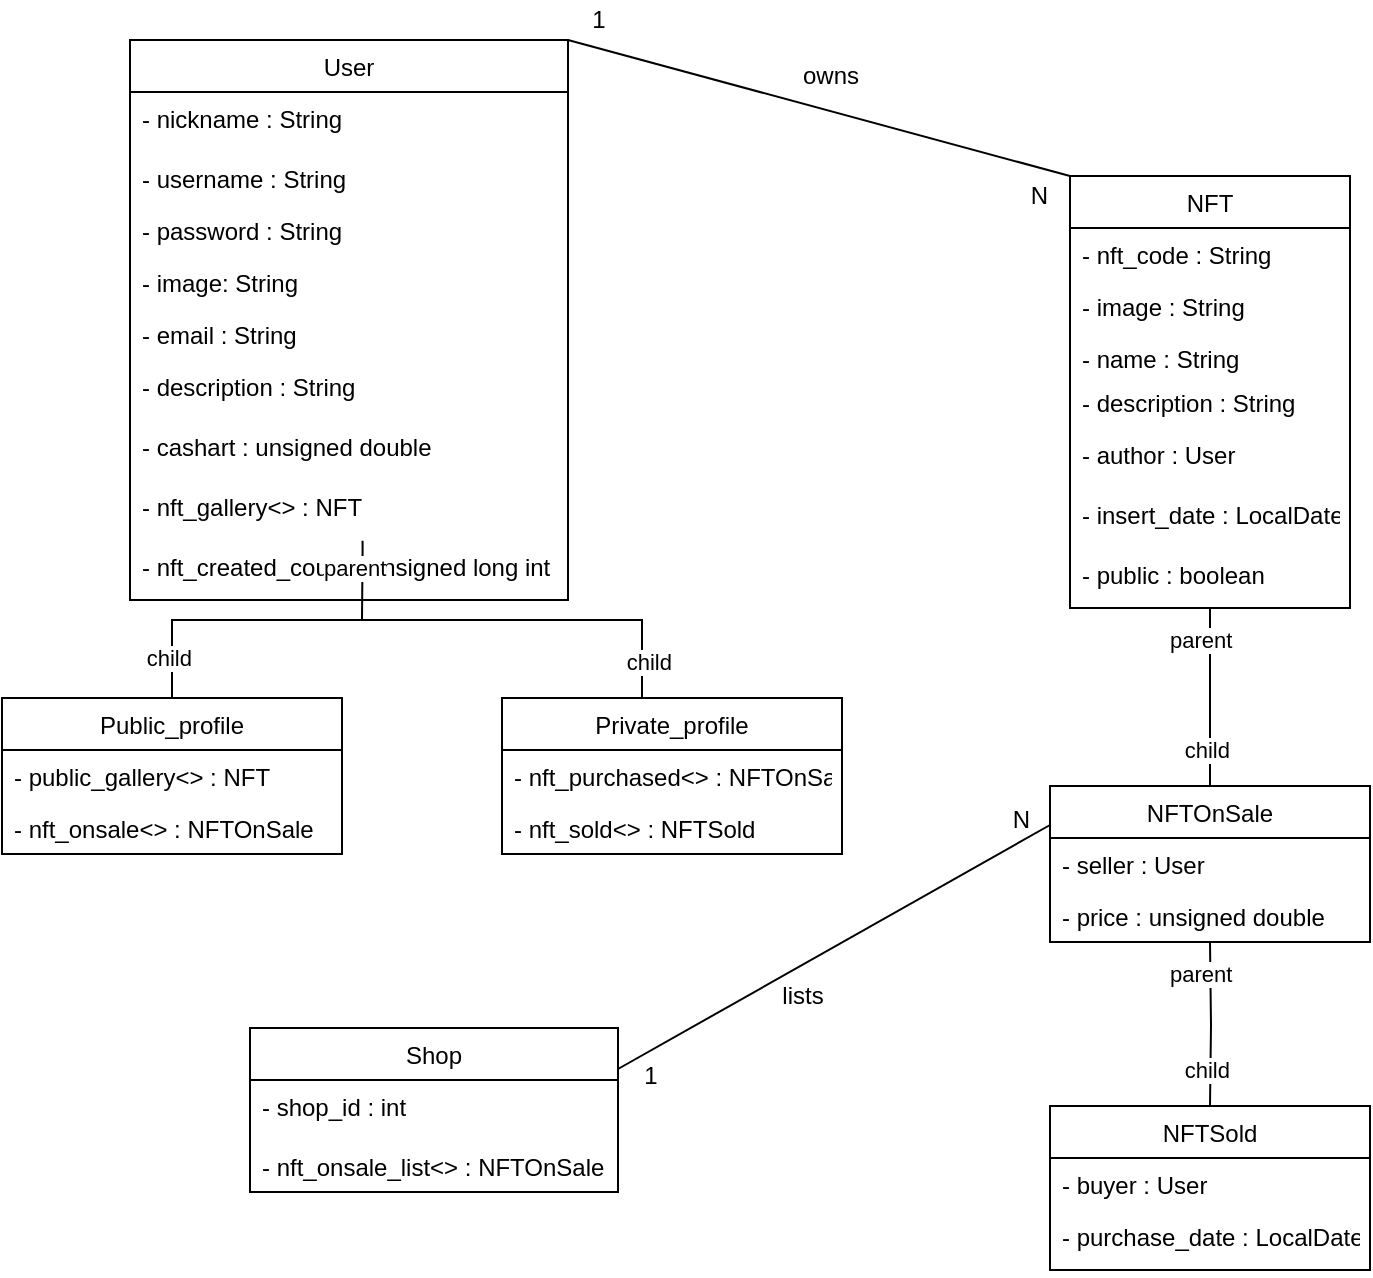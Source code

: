 <mxfile version="17.4.6" type="github"><diagram id="K9mG_RED5zR1RW_hAbLD" name="Page-1"><mxGraphModel dx="989" dy="548" grid="1" gridSize="10" guides="1" tooltips="1" connect="1" arrows="1" fold="1" page="1" pageScale="1" pageWidth="827" pageHeight="1169" math="0" shadow="0"><root><mxCell id="0"/><mxCell id="1" parent="0"/><mxCell id="_QlOosYH2mttHdngYGc2-9" value="User" style="swimlane;fontStyle=0;childLayout=stackLayout;horizontal=1;startSize=26;fillColor=none;horizontalStack=0;resizeParent=1;resizeParentMax=0;resizeLast=0;collapsible=1;marginBottom=0;" vertex="1" parent="1"><mxGeometry x="170" y="132" width="219" height="280" as="geometry"/></mxCell><mxCell id="_QlOosYH2mttHdngYGc2-36" value="- nickname : String" style="text;strokeColor=none;fillColor=none;spacingLeft=4;spacingRight=4;overflow=hidden;rotatable=0;points=[[0,0.5],[1,0.5]];portConstraint=eastwest;fontSize=12;" vertex="1" parent="_QlOosYH2mttHdngYGc2-9"><mxGeometry y="26" width="219" height="30" as="geometry"/></mxCell><mxCell id="_QlOosYH2mttHdngYGc2-10" value="- username : String" style="text;strokeColor=none;fillColor=none;align=left;verticalAlign=top;spacingLeft=4;spacingRight=4;overflow=hidden;rotatable=0;points=[[0,0.5],[1,0.5]];portConstraint=eastwest;" vertex="1" parent="_QlOosYH2mttHdngYGc2-9"><mxGeometry y="56" width="219" height="26" as="geometry"/></mxCell><mxCell id="_QlOosYH2mttHdngYGc2-11" value="- password : String" style="text;strokeColor=none;fillColor=none;align=left;verticalAlign=top;spacingLeft=4;spacingRight=4;overflow=hidden;rotatable=0;points=[[0,0.5],[1,0.5]];portConstraint=eastwest;" vertex="1" parent="_QlOosYH2mttHdngYGc2-9"><mxGeometry y="82" width="219" height="26" as="geometry"/></mxCell><mxCell id="_QlOosYH2mttHdngYGc2-12" value="- image: String" style="text;strokeColor=none;fillColor=none;align=left;verticalAlign=top;spacingLeft=4;spacingRight=4;overflow=hidden;rotatable=0;points=[[0,0.5],[1,0.5]];portConstraint=eastwest;" vertex="1" parent="_QlOosYH2mttHdngYGc2-9"><mxGeometry y="108" width="219" height="26" as="geometry"/></mxCell><mxCell id="_QlOosYH2mttHdngYGc2-35" value="- email : String" style="text;strokeColor=none;fillColor=none;spacingLeft=4;spacingRight=4;overflow=hidden;rotatable=0;points=[[0,0.5],[1,0.5]];portConstraint=eastwest;fontSize=12;" vertex="1" parent="_QlOosYH2mttHdngYGc2-9"><mxGeometry y="134" width="219" height="26" as="geometry"/></mxCell><mxCell id="_QlOosYH2mttHdngYGc2-37" value="- description : String" style="text;strokeColor=none;fillColor=none;spacingLeft=4;spacingRight=4;overflow=hidden;rotatable=0;points=[[0,0.5],[1,0.5]];portConstraint=eastwest;fontSize=12;" vertex="1" parent="_QlOosYH2mttHdngYGc2-9"><mxGeometry y="160" width="219" height="30" as="geometry"/></mxCell><mxCell id="_QlOosYH2mttHdngYGc2-100" value="- cashart : unsigned double" style="text;strokeColor=none;fillColor=none;spacingLeft=4;spacingRight=4;overflow=hidden;rotatable=0;points=[[0,0.5],[1,0.5]];portConstraint=eastwest;fontSize=12;" vertex="1" parent="_QlOosYH2mttHdngYGc2-9"><mxGeometry y="190" width="219" height="30" as="geometry"/></mxCell><mxCell id="_QlOosYH2mttHdngYGc2-83" value="- nft_gallery&lt;&gt; : NFT" style="text;strokeColor=none;fillColor=none;spacingLeft=4;spacingRight=4;overflow=hidden;rotatable=0;points=[[0,0.5],[1,0.5]];portConstraint=eastwest;fontSize=12;" vertex="1" parent="_QlOosYH2mttHdngYGc2-9"><mxGeometry y="220" width="219" height="30" as="geometry"/></mxCell><mxCell id="_QlOosYH2mttHdngYGc2-90" value="- nft_created_count : unsigned long int" style="text;strokeColor=none;fillColor=none;spacingLeft=4;spacingRight=4;overflow=hidden;rotatable=0;points=[[0,0.5],[1,0.5]];portConstraint=eastwest;fontSize=12;" vertex="1" parent="_QlOosYH2mttHdngYGc2-9"><mxGeometry y="250" width="219" height="30" as="geometry"/></mxCell><mxCell id="_QlOosYH2mttHdngYGc2-13" value="Shop" style="swimlane;fontStyle=0;childLayout=stackLayout;horizontal=1;startSize=26;fillColor=none;horizontalStack=0;resizeParent=1;resizeParentMax=0;resizeLast=0;collapsible=1;marginBottom=0;" vertex="1" parent="1"><mxGeometry x="230" y="626" width="184" height="82" as="geometry"/></mxCell><mxCell id="_QlOosYH2mttHdngYGc2-86" value="- shop_id : int" style="text;strokeColor=none;fillColor=none;spacingLeft=4;spacingRight=4;overflow=hidden;rotatable=0;points=[[0,0.5],[1,0.5]];portConstraint=eastwest;fontSize=12;" vertex="1" parent="_QlOosYH2mttHdngYGc2-13"><mxGeometry y="26" width="184" height="30" as="geometry"/></mxCell><mxCell id="_QlOosYH2mttHdngYGc2-14" value="- nft_onsale_list&lt;&gt; : NFTOnSale" style="text;strokeColor=none;fillColor=none;align=left;verticalAlign=top;spacingLeft=4;spacingRight=4;overflow=hidden;rotatable=0;points=[[0,0.5],[1,0.5]];portConstraint=eastwest;" vertex="1" parent="_QlOosYH2mttHdngYGc2-13"><mxGeometry y="56" width="184" height="26" as="geometry"/></mxCell><mxCell id="_QlOosYH2mttHdngYGc2-21" value="Private_profile" style="swimlane;fontStyle=0;childLayout=stackLayout;horizontal=1;startSize=26;fillColor=none;horizontalStack=0;resizeParent=1;resizeParentMax=0;resizeLast=0;collapsible=1;marginBottom=0;" vertex="1" parent="1"><mxGeometry x="356" y="461" width="170" height="78" as="geometry"/></mxCell><mxCell id="_QlOosYH2mttHdngYGc2-22" value="- nft_purchased&lt;&gt; : NFTOnSale" style="text;strokeColor=none;fillColor=none;align=left;verticalAlign=top;spacingLeft=4;spacingRight=4;overflow=hidden;rotatable=0;points=[[0,0.5],[1,0.5]];portConstraint=eastwest;" vertex="1" parent="_QlOosYH2mttHdngYGc2-21"><mxGeometry y="26" width="170" height="26" as="geometry"/></mxCell><mxCell id="_QlOosYH2mttHdngYGc2-23" value="- nft_sold&lt;&gt; : NFTSold" style="text;strokeColor=none;fillColor=none;align=left;verticalAlign=top;spacingLeft=4;spacingRight=4;overflow=hidden;rotatable=0;points=[[0,0.5],[1,0.5]];portConstraint=eastwest;" vertex="1" parent="_QlOosYH2mttHdngYGc2-21"><mxGeometry y="52" width="170" height="26" as="geometry"/></mxCell><mxCell id="_QlOosYH2mttHdngYGc2-25" value="Public_profile" style="swimlane;fontStyle=0;childLayout=stackLayout;horizontal=1;startSize=26;fillColor=none;horizontalStack=0;resizeParent=1;resizeParentMax=0;resizeLast=0;collapsible=1;marginBottom=0;" vertex="1" parent="1"><mxGeometry x="106" y="461" width="170" height="78" as="geometry"/></mxCell><mxCell id="_QlOosYH2mttHdngYGc2-26" value="- public_gallery&lt;&gt; : NFT" style="text;strokeColor=none;fillColor=none;align=left;verticalAlign=top;spacingLeft=4;spacingRight=4;overflow=hidden;rotatable=0;points=[[0,0.5],[1,0.5]];portConstraint=eastwest;" vertex="1" parent="_QlOosYH2mttHdngYGc2-25"><mxGeometry y="26" width="170" height="26" as="geometry"/></mxCell><mxCell id="_QlOosYH2mttHdngYGc2-27" value="- nft_onsale&lt;&gt; : NFTOnSale" style="text;strokeColor=none;fillColor=none;align=left;verticalAlign=top;spacingLeft=4;spacingRight=4;overflow=hidden;rotatable=0;points=[[0,0.5],[1,0.5]];portConstraint=eastwest;" vertex="1" parent="_QlOosYH2mttHdngYGc2-25"><mxGeometry y="52" width="170" height="26" as="geometry"/></mxCell><mxCell id="_QlOosYH2mttHdngYGc2-29" value="" style="endArrow=none;html=1;edgeStyle=orthogonalEdgeStyle;rounded=0;entryX=0.5;entryY=0;entryDx=0;entryDy=0;exitX=0.502;exitY=0.978;exitDx=0;exitDy=0;exitPerimeter=0;" edge="1" parent="1" target="_QlOosYH2mttHdngYGc2-25"><mxGeometry relative="1" as="geometry"><mxPoint x="286.28" y="382.34" as="sourcePoint"/><mxPoint x="186.18" y="461.94" as="targetPoint"/><Array as="points"><mxPoint x="286" y="387"/><mxPoint x="286" y="387"/><mxPoint x="286" y="422"/><mxPoint x="191" y="422"/></Array></mxGeometry></mxCell><mxCell id="_QlOosYH2mttHdngYGc2-30" value="parent" style="edgeLabel;resizable=0;html=1;align=left;verticalAlign=bottom;" connectable="0" vertex="1" parent="_QlOosYH2mttHdngYGc2-29"><mxGeometry x="-1" relative="1" as="geometry"><mxPoint x="-21" y="22" as="offset"/></mxGeometry></mxCell><mxCell id="_QlOosYH2mttHdngYGc2-31" value="child" style="edgeLabel;resizable=0;html=1;align=right;verticalAlign=bottom;" connectable="0" vertex="1" parent="_QlOosYH2mttHdngYGc2-29"><mxGeometry x="1" relative="1" as="geometry"><mxPoint x="10" y="-11" as="offset"/></mxGeometry></mxCell><mxCell id="_QlOosYH2mttHdngYGc2-32" value="" style="endArrow=none;html=1;edgeStyle=orthogonalEdgeStyle;rounded=0;entryX=0.5;entryY=0;entryDx=0;entryDy=0;" edge="1" parent="1" target="_QlOosYH2mttHdngYGc2-21"><mxGeometry relative="1" as="geometry"><mxPoint x="286" y="422" as="sourcePoint"/><mxPoint x="376" y="453" as="targetPoint"/><Array as="points"><mxPoint x="426" y="422"/></Array></mxGeometry></mxCell><mxCell id="_QlOosYH2mttHdngYGc2-34" value="child" style="edgeLabel;resizable=0;html=1;align=right;verticalAlign=bottom;" connectable="0" vertex="1" parent="_QlOosYH2mttHdngYGc2-32"><mxGeometry x="1" relative="1" as="geometry"><mxPoint y="-10" as="offset"/></mxGeometry></mxCell><mxCell id="_QlOosYH2mttHdngYGc2-39" value="NFT" style="swimlane;fontStyle=0;childLayout=stackLayout;horizontal=1;startSize=26;fillColor=none;horizontalStack=0;resizeParent=1;resizeParentMax=0;resizeLast=0;collapsible=1;marginBottom=0;" vertex="1" parent="1"><mxGeometry x="640" y="200" width="140" height="216" as="geometry"/></mxCell><mxCell id="_QlOosYH2mttHdngYGc2-42" value="- nft_code : String" style="text;strokeColor=none;fillColor=none;align=left;verticalAlign=top;spacingLeft=4;spacingRight=4;overflow=hidden;rotatable=0;points=[[0,0.5],[1,0.5]];portConstraint=eastwest;" vertex="1" parent="_QlOosYH2mttHdngYGc2-39"><mxGeometry y="26" width="140" height="26" as="geometry"/></mxCell><mxCell id="_QlOosYH2mttHdngYGc2-40" value="- image : String" style="text;strokeColor=none;fillColor=none;align=left;verticalAlign=top;spacingLeft=4;spacingRight=4;overflow=hidden;rotatable=0;points=[[0,0.5],[1,0.5]];portConstraint=eastwest;" vertex="1" parent="_QlOosYH2mttHdngYGc2-39"><mxGeometry y="52" width="140" height="26" as="geometry"/></mxCell><mxCell id="_QlOosYH2mttHdngYGc2-43" value="- name : String" style="text;strokeColor=none;fillColor=none;spacingLeft=4;spacingRight=4;overflow=hidden;rotatable=0;points=[[0,0.5],[1,0.5]];portConstraint=eastwest;fontSize=12;" vertex="1" parent="_QlOosYH2mttHdngYGc2-39"><mxGeometry y="78" width="140" height="22" as="geometry"/></mxCell><mxCell id="_QlOosYH2mttHdngYGc2-41" value="- description : String" style="text;strokeColor=none;fillColor=none;align=left;verticalAlign=top;spacingLeft=4;spacingRight=4;overflow=hidden;rotatable=0;points=[[0,0.5],[1,0.5]];portConstraint=eastwest;" vertex="1" parent="_QlOosYH2mttHdngYGc2-39"><mxGeometry y="100" width="140" height="26" as="geometry"/></mxCell><mxCell id="_QlOosYH2mttHdngYGc2-44" value="- author : User" style="text;strokeColor=none;fillColor=none;spacingLeft=4;spacingRight=4;overflow=hidden;rotatable=0;points=[[0,0.5],[1,0.5]];portConstraint=eastwest;fontSize=12;" vertex="1" parent="_QlOosYH2mttHdngYGc2-39"><mxGeometry y="126" width="140" height="30" as="geometry"/></mxCell><mxCell id="_QlOosYH2mttHdngYGc2-53" value="- insert_date : LocalDate" style="text;strokeColor=none;fillColor=none;spacingLeft=4;spacingRight=4;overflow=hidden;rotatable=0;points=[[0,0.5],[1,0.5]];portConstraint=eastwest;fontSize=12;" vertex="1" parent="_QlOosYH2mttHdngYGc2-39"><mxGeometry y="156" width="140" height="30" as="geometry"/></mxCell><mxCell id="_QlOosYH2mttHdngYGc2-84" value="- public : boolean" style="text;strokeColor=none;fillColor=none;spacingLeft=4;spacingRight=4;overflow=hidden;rotatable=0;points=[[0,0.5],[1,0.5]];portConstraint=eastwest;fontSize=12;" vertex="1" parent="_QlOosYH2mttHdngYGc2-39"><mxGeometry y="186" width="140" height="30" as="geometry"/></mxCell><mxCell id="_QlOosYH2mttHdngYGc2-45" value="NFTOnSale" style="swimlane;fontStyle=0;childLayout=stackLayout;horizontal=1;startSize=26;fillColor=none;horizontalStack=0;resizeParent=1;resizeParentMax=0;resizeLast=0;collapsible=1;marginBottom=0;" vertex="1" parent="1"><mxGeometry x="630" y="505" width="160" height="78" as="geometry"><mxRectangle x="630" y="470" width="90" height="26" as="alternateBounds"/></mxGeometry></mxCell><mxCell id="_QlOosYH2mttHdngYGc2-46" value="- seller : User" style="text;strokeColor=none;fillColor=none;align=left;verticalAlign=top;spacingLeft=4;spacingRight=4;overflow=hidden;rotatable=0;points=[[0,0.5],[1,0.5]];portConstraint=eastwest;" vertex="1" parent="_QlOosYH2mttHdngYGc2-45"><mxGeometry y="26" width="160" height="26" as="geometry"/></mxCell><mxCell id="_QlOosYH2mttHdngYGc2-47" value="- price : unsigned double" style="text;strokeColor=none;fillColor=none;align=left;verticalAlign=top;spacingLeft=4;spacingRight=4;overflow=hidden;rotatable=0;points=[[0,0.5],[1,0.5]];portConstraint=eastwest;" vertex="1" parent="_QlOosYH2mttHdngYGc2-45"><mxGeometry y="52" width="160" height="26" as="geometry"/></mxCell><mxCell id="_QlOosYH2mttHdngYGc2-50" value="" style="endArrow=none;html=1;edgeStyle=orthogonalEdgeStyle;rounded=0;entryX=0.5;entryY=0;entryDx=0;entryDy=0;exitX=0.5;exitY=1;exitDx=0;exitDy=0;" edge="1" parent="1" source="_QlOosYH2mttHdngYGc2-39" target="_QlOosYH2mttHdngYGc2-45"><mxGeometry relative="1" as="geometry"><mxPoint x="710" y="421.09" as="sourcePoint"/><mxPoint x="550" y="545" as="targetPoint"/><Array as="points"/></mxGeometry></mxCell><mxCell id="_QlOosYH2mttHdngYGc2-51" value="parent" style="edgeLabel;resizable=0;html=1;align=left;verticalAlign=bottom;" connectable="0" vertex="1" parent="_QlOosYH2mttHdngYGc2-50"><mxGeometry x="-1" relative="1" as="geometry"><mxPoint x="-22" y="24" as="offset"/></mxGeometry></mxCell><mxCell id="_QlOosYH2mttHdngYGc2-52" value="child" style="edgeLabel;resizable=0;html=1;align=right;verticalAlign=bottom;" connectable="0" vertex="1" parent="_QlOosYH2mttHdngYGc2-50"><mxGeometry x="1" relative="1" as="geometry"><mxPoint x="10" y="-10" as="offset"/></mxGeometry></mxCell><mxCell id="_QlOosYH2mttHdngYGc2-55" value="NFTSold" style="swimlane;fontStyle=0;childLayout=stackLayout;horizontal=1;startSize=26;fillColor=none;horizontalStack=0;resizeParent=1;resizeParentMax=0;resizeLast=0;collapsible=1;marginBottom=0;" vertex="1" parent="1"><mxGeometry x="630" y="665" width="160" height="82" as="geometry"/></mxCell><mxCell id="_QlOosYH2mttHdngYGc2-56" value="- buyer : User" style="text;strokeColor=none;fillColor=none;align=left;verticalAlign=top;spacingLeft=4;spacingRight=4;overflow=hidden;rotatable=0;points=[[0,0.5],[1,0.5]];portConstraint=eastwest;" vertex="1" parent="_QlOosYH2mttHdngYGc2-55"><mxGeometry y="26" width="160" height="26" as="geometry"/></mxCell><mxCell id="_QlOosYH2mttHdngYGc2-54" value="- purchase_date : LocalDate" style="text;strokeColor=none;fillColor=none;spacingLeft=4;spacingRight=4;overflow=hidden;rotatable=0;points=[[0,0.5],[1,0.5]];portConstraint=eastwest;fontSize=12;" vertex="1" parent="_QlOosYH2mttHdngYGc2-55"><mxGeometry y="52" width="160" height="30" as="geometry"/></mxCell><mxCell id="_QlOosYH2mttHdngYGc2-60" value="" style="endArrow=none;html=1;edgeStyle=orthogonalEdgeStyle;rounded=0;entryX=0.5;entryY=0;entryDx=0;entryDy=0;exitX=0.5;exitY=1.003;exitDx=0;exitDy=0;exitPerimeter=0;" edge="1" parent="1" target="_QlOosYH2mttHdngYGc2-55"><mxGeometry relative="1" as="geometry"><mxPoint x="710" y="583.09" as="sourcePoint"/><mxPoint x="710" y="667" as="targetPoint"/><Array as="points"/></mxGeometry></mxCell><mxCell id="_QlOosYH2mttHdngYGc2-61" value="parent" style="edgeLabel;resizable=0;html=1;align=left;verticalAlign=bottom;" connectable="0" vertex="1" parent="_QlOosYH2mttHdngYGc2-60"><mxGeometry x="-1" relative="1" as="geometry"><mxPoint x="-22" y="24" as="offset"/></mxGeometry></mxCell><mxCell id="_QlOosYH2mttHdngYGc2-62" value="child" style="edgeLabel;resizable=0;html=1;align=right;verticalAlign=bottom;" connectable="0" vertex="1" parent="_QlOosYH2mttHdngYGc2-60"><mxGeometry x="1" relative="1" as="geometry"><mxPoint x="10" y="-10" as="offset"/></mxGeometry></mxCell><mxCell id="_QlOosYH2mttHdngYGc2-72" value="" style="endArrow=none;html=1;rounded=0;entryX=0;entryY=0;entryDx=0;entryDy=0;exitX=1;exitY=0;exitDx=0;exitDy=0;" edge="1" parent="1" source="_QlOosYH2mttHdngYGc2-9" target="_QlOosYH2mttHdngYGc2-39"><mxGeometry relative="1" as="geometry"><mxPoint x="50" y="80" as="sourcePoint"/><mxPoint x="490" y="220" as="targetPoint"/></mxGeometry></mxCell><mxCell id="_QlOosYH2mttHdngYGc2-73" value="N" style="resizable=0;html=1;align=right;verticalAlign=bottom;" connectable="0" vertex="1" parent="_QlOosYH2mttHdngYGc2-72"><mxGeometry x="1" relative="1" as="geometry"><mxPoint x="-10" y="19" as="offset"/></mxGeometry></mxCell><mxCell id="_QlOosYH2mttHdngYGc2-77" value="1" style="text;html=1;align=center;verticalAlign=middle;resizable=0;points=[];autosize=1;strokeColor=none;fillColor=none;" vertex="1" parent="1"><mxGeometry x="394" y="112" width="20" height="20" as="geometry"/></mxCell><mxCell id="_QlOosYH2mttHdngYGc2-85" value="owns" style="text;html=1;align=center;verticalAlign=middle;resizable=0;points=[];autosize=1;strokeColor=none;fillColor=none;" vertex="1" parent="1"><mxGeometry x="500" y="140" width="40" height="20" as="geometry"/></mxCell><mxCell id="_QlOosYH2mttHdngYGc2-87" value="" style="endArrow=none;html=1;rounded=0;exitX=1;exitY=0.25;exitDx=0;exitDy=0;entryX=0;entryY=0.25;entryDx=0;entryDy=0;" edge="1" parent="1" source="_QlOosYH2mttHdngYGc2-13" target="_QlOosYH2mttHdngYGc2-45"><mxGeometry relative="1" as="geometry"><mxPoint x="370" y="560" as="sourcePoint"/><mxPoint x="530" y="560" as="targetPoint"/></mxGeometry></mxCell><mxCell id="_QlOosYH2mttHdngYGc2-88" value="N" style="resizable=0;html=1;align=right;verticalAlign=bottom;" connectable="0" vertex="1" parent="_QlOosYH2mttHdngYGc2-87"><mxGeometry x="1" relative="1" as="geometry"><mxPoint x="-9" y="6" as="offset"/></mxGeometry></mxCell><mxCell id="_QlOosYH2mttHdngYGc2-89" value="1" style="text;html=1;align=center;verticalAlign=middle;resizable=0;points=[];autosize=1;strokeColor=none;fillColor=none;" vertex="1" parent="1"><mxGeometry x="420" y="640" width="20" height="20" as="geometry"/></mxCell><mxCell id="_QlOosYH2mttHdngYGc2-91" value="lists" style="text;html=1;align=center;verticalAlign=middle;resizable=0;points=[];autosize=1;strokeColor=none;fillColor=none;" vertex="1" parent="1"><mxGeometry x="486" y="600" width="40" height="20" as="geometry"/></mxCell></root></mxGraphModel></diagram></mxfile>